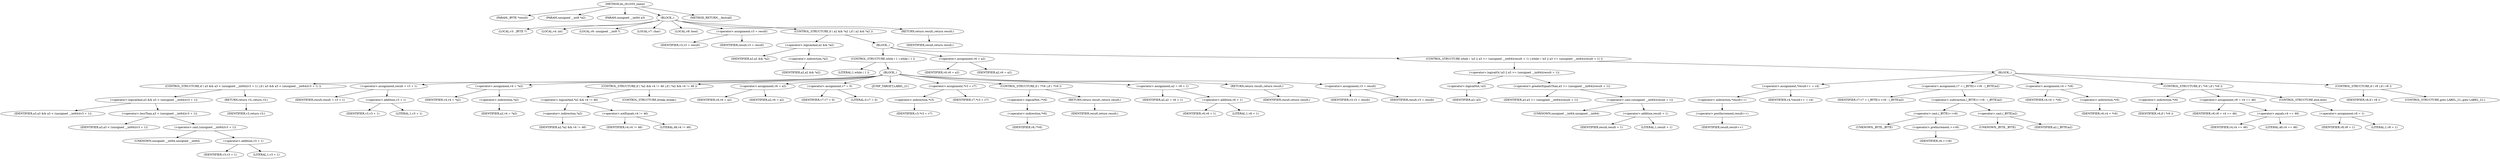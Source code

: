 digraph do_rfc1035_name {  
"1000106" [label = "(METHOD,do_rfc1035_name)" ]
"1000107" [label = "(PARAM,_BYTE *result)" ]
"1000108" [label = "(PARAM,unsigned __int8 *a2)" ]
"1000109" [label = "(PARAM,unsigned __int64 a3)" ]
"1000110" [label = "(BLOCK,,)" ]
"1000111" [label = "(LOCAL,v3: _BYTE *)" ]
"1000112" [label = "(LOCAL,v4: int)" ]
"1000113" [label = "(LOCAL,v6: unsigned __int8 *)" ]
"1000114" [label = "(LOCAL,v7: char)" ]
"1000115" [label = "(LOCAL,v8: bool)" ]
"1000116" [label = "(<operator>.assignment,v3 = result)" ]
"1000117" [label = "(IDENTIFIER,v3,v3 = result)" ]
"1000118" [label = "(IDENTIFIER,result,v3 = result)" ]
"1000119" [label = "(CONTROL_STRUCTURE,if ( a2 && *a2 ),if ( a2 && *a2 ))" ]
"1000120" [label = "(<operator>.logicalAnd,a2 && *a2)" ]
"1000121" [label = "(IDENTIFIER,a2,a2 && *a2)" ]
"1000122" [label = "(<operator>.indirection,*a2)" ]
"1000123" [label = "(IDENTIFIER,a2,a2 && *a2)" ]
"1000124" [label = "(BLOCK,,)" ]
"1000125" [label = "(CONTROL_STRUCTURE,while ( 1 ),while ( 1 ))" ]
"1000126" [label = "(LITERAL,1,while ( 1 ))" ]
"1000127" [label = "(BLOCK,,)" ]
"1000128" [label = "(CONTROL_STRUCTURE,if ( a3 && a3 < (unsigned __int64)(v3 + 1) ),if ( a3 && a3 < (unsigned __int64)(v3 + 1) ))" ]
"1000129" [label = "(<operator>.logicalAnd,a3 && a3 < (unsigned __int64)(v3 + 1))" ]
"1000130" [label = "(IDENTIFIER,a3,a3 && a3 < (unsigned __int64)(v3 + 1))" ]
"1000131" [label = "(<operator>.lessThan,a3 < (unsigned __int64)(v3 + 1))" ]
"1000132" [label = "(IDENTIFIER,a3,a3 < (unsigned __int64)(v3 + 1))" ]
"1000133" [label = "(<operator>.cast,(unsigned __int64)(v3 + 1))" ]
"1000134" [label = "(UNKNOWN,unsigned __int64,unsigned __int64)" ]
"1000135" [label = "(<operator>.addition,v3 + 1)" ]
"1000136" [label = "(IDENTIFIER,v3,v3 + 1)" ]
"1000137" [label = "(LITERAL,1,v3 + 1)" ]
"1000138" [label = "(RETURN,return v3;,return v3;)" ]
"1000139" [label = "(IDENTIFIER,v3,return v3;)" ]
"1000140" [label = "(<operator>.assignment,result = v3 + 1)" ]
"1000141" [label = "(IDENTIFIER,result,result = v3 + 1)" ]
"1000142" [label = "(<operator>.addition,v3 + 1)" ]
"1000143" [label = "(IDENTIFIER,v3,v3 + 1)" ]
"1000144" [label = "(LITERAL,1,v3 + 1)" ]
"1000145" [label = "(<operator>.assignment,v4 = *a2)" ]
"1000146" [label = "(IDENTIFIER,v4,v4 = *a2)" ]
"1000147" [label = "(<operator>.indirection,*a2)" ]
"1000148" [label = "(IDENTIFIER,a2,v4 = *a2)" ]
"1000149" [label = "(CONTROL_STRUCTURE,if ( *a2 && v4 != 46 ),if ( *a2 && v4 != 46 ))" ]
"1000150" [label = "(<operator>.logicalAnd,*a2 && v4 != 46)" ]
"1000151" [label = "(<operator>.indirection,*a2)" ]
"1000152" [label = "(IDENTIFIER,a2,*a2 && v4 != 46)" ]
"1000153" [label = "(<operator>.notEquals,v4 != 46)" ]
"1000154" [label = "(IDENTIFIER,v4,v4 != 46)" ]
"1000155" [label = "(LITERAL,46,v4 != 46)" ]
"1000156" [label = "(CONTROL_STRUCTURE,break;,break;)" ]
"1000157" [label = "(<operator>.assignment,v6 = a2)" ]
"1000158" [label = "(IDENTIFIER,v6,v6 = a2)" ]
"1000159" [label = "(IDENTIFIER,a2,v6 = a2)" ]
"1000160" [label = "(<operator>.assignment,v7 = 0)" ]
"1000161" [label = "(IDENTIFIER,v7,v7 = 0)" ]
"1000162" [label = "(LITERAL,0,v7 = 0)" ]
"1000163" [label = "(JUMP_TARGET,LABEL_21)" ]
"1000164" [label = "(<operator>.assignment,*v3 = v7)" ]
"1000165" [label = "(<operator>.indirection,*v3)" ]
"1000166" [label = "(IDENTIFIER,v3,*v3 = v7)" ]
"1000167" [label = "(IDENTIFIER,v7,*v3 = v7)" ]
"1000168" [label = "(CONTROL_STRUCTURE,if ( !*v6 ),if ( !*v6 ))" ]
"1000169" [label = "(<operator>.logicalNot,!*v6)" ]
"1000170" [label = "(<operator>.indirection,*v6)" ]
"1000171" [label = "(IDENTIFIER,v6,!*v6)" ]
"1000172" [label = "(RETURN,return result;,return result;)" ]
"1000173" [label = "(IDENTIFIER,result,return result;)" ]
"1000174" [label = "(<operator>.assignment,a2 = v6 + 1)" ]
"1000175" [label = "(IDENTIFIER,a2,a2 = v6 + 1)" ]
"1000176" [label = "(<operator>.addition,v6 + 1)" ]
"1000177" [label = "(IDENTIFIER,v6,v6 + 1)" ]
"1000178" [label = "(LITERAL,1,v6 + 1)" ]
"1000179" [label = "(RETURN,return result;,return result;)" ]
"1000180" [label = "(IDENTIFIER,result,return result;)" ]
"1000181" [label = "(<operator>.assignment,v3 = result)" ]
"1000182" [label = "(IDENTIFIER,v3,v3 = result)" ]
"1000183" [label = "(IDENTIFIER,result,v3 = result)" ]
"1000184" [label = "(<operator>.assignment,v6 = a2)" ]
"1000185" [label = "(IDENTIFIER,v6,v6 = a2)" ]
"1000186" [label = "(IDENTIFIER,a2,v6 = a2)" ]
"1000187" [label = "(CONTROL_STRUCTURE,while ( !a3 || a3 >= (unsigned __int64)(result + 1) ),while ( !a3 || a3 >= (unsigned __int64)(result + 1) ))" ]
"1000188" [label = "(<operator>.logicalOr,!a3 || a3 >= (unsigned __int64)(result + 1))" ]
"1000189" [label = "(<operator>.logicalNot,!a3)" ]
"1000190" [label = "(IDENTIFIER,a3,!a3)" ]
"1000191" [label = "(<operator>.greaterEqualsThan,a3 >= (unsigned __int64)(result + 1))" ]
"1000192" [label = "(IDENTIFIER,a3,a3 >= (unsigned __int64)(result + 1))" ]
"1000193" [label = "(<operator>.cast,(unsigned __int64)(result + 1))" ]
"1000194" [label = "(UNKNOWN,unsigned __int64,unsigned __int64)" ]
"1000195" [label = "(<operator>.addition,result + 1)" ]
"1000196" [label = "(IDENTIFIER,result,result + 1)" ]
"1000197" [label = "(LITERAL,1,result + 1)" ]
"1000198" [label = "(BLOCK,,)" ]
"1000199" [label = "(<operator>.assignment,*result++ = v4)" ]
"1000200" [label = "(<operator>.indirection,*result++)" ]
"1000201" [label = "(<operator>.postIncrement,result++)" ]
"1000202" [label = "(IDENTIFIER,result,result++)" ]
"1000203" [label = "(IDENTIFIER,v4,*result++ = v4)" ]
"1000204" [label = "(<operator>.assignment,v7 = (_BYTE)++v6 - (_BYTE)a2)" ]
"1000205" [label = "(IDENTIFIER,v7,v7 = (_BYTE)++v6 - (_BYTE)a2)" ]
"1000206" [label = "(<operator>.subtraction,(_BYTE)++v6 - (_BYTE)a2)" ]
"1000207" [label = "(<operator>.cast,(_BYTE)++v6)" ]
"1000208" [label = "(UNKNOWN,_BYTE,_BYTE)" ]
"1000209" [label = "(<operator>.preIncrement,++v6)" ]
"1000210" [label = "(IDENTIFIER,v6,++v6)" ]
"1000211" [label = "(<operator>.cast,(_BYTE)a2)" ]
"1000212" [label = "(UNKNOWN,_BYTE,_BYTE)" ]
"1000213" [label = "(IDENTIFIER,a2,(_BYTE)a2)" ]
"1000214" [label = "(<operator>.assignment,v4 = *v6)" ]
"1000215" [label = "(IDENTIFIER,v4,v4 = *v6)" ]
"1000216" [label = "(<operator>.indirection,*v6)" ]
"1000217" [label = "(IDENTIFIER,v6,v4 = *v6)" ]
"1000218" [label = "(CONTROL_STRUCTURE,if ( *v6 ),if ( *v6 ))" ]
"1000219" [label = "(<operator>.indirection,*v6)" ]
"1000220" [label = "(IDENTIFIER,v6,if ( *v6 ))" ]
"1000221" [label = "(<operator>.assignment,v8 = v4 == 46)" ]
"1000222" [label = "(IDENTIFIER,v8,v8 = v4 == 46)" ]
"1000223" [label = "(<operator>.equals,v4 == 46)" ]
"1000224" [label = "(IDENTIFIER,v4,v4 == 46)" ]
"1000225" [label = "(LITERAL,46,v4 == 46)" ]
"1000226" [label = "(CONTROL_STRUCTURE,else,else)" ]
"1000227" [label = "(<operator>.assignment,v8 = 1)" ]
"1000228" [label = "(IDENTIFIER,v8,v8 = 1)" ]
"1000229" [label = "(LITERAL,1,v8 = 1)" ]
"1000230" [label = "(CONTROL_STRUCTURE,if ( v8 ),if ( v8 ))" ]
"1000231" [label = "(IDENTIFIER,v8,if ( v8 ))" ]
"1000232" [label = "(CONTROL_STRUCTURE,goto LABEL_21;,goto LABEL_21;)" ]
"1000233" [label = "(RETURN,return result;,return result;)" ]
"1000234" [label = "(IDENTIFIER,result,return result;)" ]
"1000235" [label = "(METHOD_RETURN,__fastcall)" ]
  "1000106" -> "1000107" 
  "1000106" -> "1000108" 
  "1000106" -> "1000109" 
  "1000106" -> "1000110" 
  "1000106" -> "1000235" 
  "1000110" -> "1000111" 
  "1000110" -> "1000112" 
  "1000110" -> "1000113" 
  "1000110" -> "1000114" 
  "1000110" -> "1000115" 
  "1000110" -> "1000116" 
  "1000110" -> "1000119" 
  "1000110" -> "1000233" 
  "1000116" -> "1000117" 
  "1000116" -> "1000118" 
  "1000119" -> "1000120" 
  "1000119" -> "1000124" 
  "1000120" -> "1000121" 
  "1000120" -> "1000122" 
  "1000122" -> "1000123" 
  "1000124" -> "1000125" 
  "1000124" -> "1000184" 
  "1000124" -> "1000187" 
  "1000125" -> "1000126" 
  "1000125" -> "1000127" 
  "1000127" -> "1000128" 
  "1000127" -> "1000140" 
  "1000127" -> "1000145" 
  "1000127" -> "1000149" 
  "1000127" -> "1000157" 
  "1000127" -> "1000160" 
  "1000127" -> "1000163" 
  "1000127" -> "1000164" 
  "1000127" -> "1000168" 
  "1000127" -> "1000174" 
  "1000127" -> "1000179" 
  "1000127" -> "1000181" 
  "1000128" -> "1000129" 
  "1000128" -> "1000138" 
  "1000129" -> "1000130" 
  "1000129" -> "1000131" 
  "1000131" -> "1000132" 
  "1000131" -> "1000133" 
  "1000133" -> "1000134" 
  "1000133" -> "1000135" 
  "1000135" -> "1000136" 
  "1000135" -> "1000137" 
  "1000138" -> "1000139" 
  "1000140" -> "1000141" 
  "1000140" -> "1000142" 
  "1000142" -> "1000143" 
  "1000142" -> "1000144" 
  "1000145" -> "1000146" 
  "1000145" -> "1000147" 
  "1000147" -> "1000148" 
  "1000149" -> "1000150" 
  "1000149" -> "1000156" 
  "1000150" -> "1000151" 
  "1000150" -> "1000153" 
  "1000151" -> "1000152" 
  "1000153" -> "1000154" 
  "1000153" -> "1000155" 
  "1000157" -> "1000158" 
  "1000157" -> "1000159" 
  "1000160" -> "1000161" 
  "1000160" -> "1000162" 
  "1000164" -> "1000165" 
  "1000164" -> "1000167" 
  "1000165" -> "1000166" 
  "1000168" -> "1000169" 
  "1000168" -> "1000172" 
  "1000169" -> "1000170" 
  "1000170" -> "1000171" 
  "1000172" -> "1000173" 
  "1000174" -> "1000175" 
  "1000174" -> "1000176" 
  "1000176" -> "1000177" 
  "1000176" -> "1000178" 
  "1000179" -> "1000180" 
  "1000181" -> "1000182" 
  "1000181" -> "1000183" 
  "1000184" -> "1000185" 
  "1000184" -> "1000186" 
  "1000187" -> "1000188" 
  "1000187" -> "1000198" 
  "1000188" -> "1000189" 
  "1000188" -> "1000191" 
  "1000189" -> "1000190" 
  "1000191" -> "1000192" 
  "1000191" -> "1000193" 
  "1000193" -> "1000194" 
  "1000193" -> "1000195" 
  "1000195" -> "1000196" 
  "1000195" -> "1000197" 
  "1000198" -> "1000199" 
  "1000198" -> "1000204" 
  "1000198" -> "1000214" 
  "1000198" -> "1000218" 
  "1000198" -> "1000230" 
  "1000199" -> "1000200" 
  "1000199" -> "1000203" 
  "1000200" -> "1000201" 
  "1000201" -> "1000202" 
  "1000204" -> "1000205" 
  "1000204" -> "1000206" 
  "1000206" -> "1000207" 
  "1000206" -> "1000211" 
  "1000207" -> "1000208" 
  "1000207" -> "1000209" 
  "1000209" -> "1000210" 
  "1000211" -> "1000212" 
  "1000211" -> "1000213" 
  "1000214" -> "1000215" 
  "1000214" -> "1000216" 
  "1000216" -> "1000217" 
  "1000218" -> "1000219" 
  "1000218" -> "1000221" 
  "1000218" -> "1000226" 
  "1000219" -> "1000220" 
  "1000221" -> "1000222" 
  "1000221" -> "1000223" 
  "1000223" -> "1000224" 
  "1000223" -> "1000225" 
  "1000226" -> "1000227" 
  "1000227" -> "1000228" 
  "1000227" -> "1000229" 
  "1000230" -> "1000231" 
  "1000230" -> "1000232" 
  "1000233" -> "1000234" 
}
